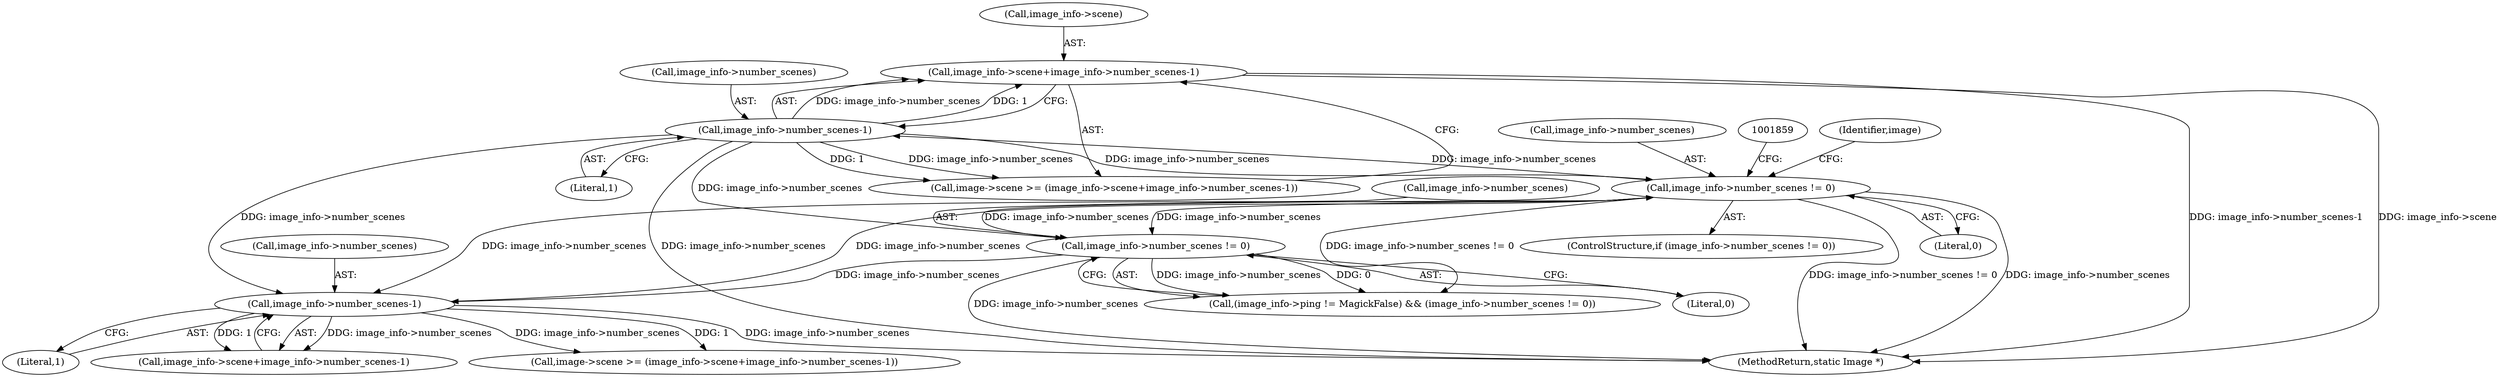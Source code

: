 digraph "0_ImageMagick_73fb0aac5b958521e1511e179ecc0ad49f70ebaf@pointer" {
"1001848" [label="(Call,image_info->scene+image_info->number_scenes-1)"];
"1001852" [label="(Call,image_info->number_scenes-1)"];
"1001838" [label="(Call,image_info->number_scenes != 0)"];
"1000579" [label="(Call,image_info->number_scenes-1)"];
"1000565" [label="(Call,image_info->number_scenes != 0)"];
"1000583" [label="(Literal,1)"];
"1001838" [label="(Call,image_info->number_scenes != 0)"];
"1000569" [label="(Literal,0)"];
"1000575" [label="(Call,image_info->scene+image_info->number_scenes-1)"];
"1000559" [label="(Call,(image_info->ping != MagickFalse) && (image_info->number_scenes != 0))"];
"1000566" [label="(Call,image_info->number_scenes)"];
"1001936" [label="(MethodReturn,static Image *)"];
"1001846" [label="(Identifier,image)"];
"1001839" [label="(Call,image_info->number_scenes)"];
"1001844" [label="(Call,image->scene >= (image_info->scene+image_info->number_scenes-1))"];
"1001856" [label="(Literal,1)"];
"1000571" [label="(Call,image->scene >= (image_info->scene+image_info->number_scenes-1))"];
"1000579" [label="(Call,image_info->number_scenes-1)"];
"1001848" [label="(Call,image_info->scene+image_info->number_scenes-1)"];
"1000580" [label="(Call,image_info->number_scenes)"];
"1001837" [label="(ControlStructure,if (image_info->number_scenes != 0))"];
"1001842" [label="(Literal,0)"];
"1001849" [label="(Call,image_info->scene)"];
"1001853" [label="(Call,image_info->number_scenes)"];
"1000565" [label="(Call,image_info->number_scenes != 0)"];
"1001852" [label="(Call,image_info->number_scenes-1)"];
"1001848" -> "1001844"  [label="AST: "];
"1001848" -> "1001852"  [label="CFG: "];
"1001849" -> "1001848"  [label="AST: "];
"1001852" -> "1001848"  [label="AST: "];
"1001844" -> "1001848"  [label="CFG: "];
"1001848" -> "1001936"  [label="DDG: image_info->number_scenes-1"];
"1001848" -> "1001936"  [label="DDG: image_info->scene"];
"1001852" -> "1001848"  [label="DDG: image_info->number_scenes"];
"1001852" -> "1001848"  [label="DDG: 1"];
"1001852" -> "1001856"  [label="CFG: "];
"1001853" -> "1001852"  [label="AST: "];
"1001856" -> "1001852"  [label="AST: "];
"1001852" -> "1001936"  [label="DDG: image_info->number_scenes"];
"1001852" -> "1000565"  [label="DDG: image_info->number_scenes"];
"1001852" -> "1000579"  [label="DDG: image_info->number_scenes"];
"1001852" -> "1001838"  [label="DDG: image_info->number_scenes"];
"1001852" -> "1001844"  [label="DDG: image_info->number_scenes"];
"1001852" -> "1001844"  [label="DDG: 1"];
"1001838" -> "1001852"  [label="DDG: image_info->number_scenes"];
"1001838" -> "1001837"  [label="AST: "];
"1001838" -> "1001842"  [label="CFG: "];
"1001839" -> "1001838"  [label="AST: "];
"1001842" -> "1001838"  [label="AST: "];
"1001846" -> "1001838"  [label="CFG: "];
"1001859" -> "1001838"  [label="CFG: "];
"1001838" -> "1001936"  [label="DDG: image_info->number_scenes"];
"1001838" -> "1001936"  [label="DDG: image_info->number_scenes != 0"];
"1001838" -> "1000559"  [label="DDG: image_info->number_scenes != 0"];
"1001838" -> "1000565"  [label="DDG: image_info->number_scenes"];
"1001838" -> "1000579"  [label="DDG: image_info->number_scenes"];
"1000579" -> "1001838"  [label="DDG: image_info->number_scenes"];
"1000565" -> "1001838"  [label="DDG: image_info->number_scenes"];
"1000579" -> "1000575"  [label="AST: "];
"1000579" -> "1000583"  [label="CFG: "];
"1000580" -> "1000579"  [label="AST: "];
"1000583" -> "1000579"  [label="AST: "];
"1000575" -> "1000579"  [label="CFG: "];
"1000579" -> "1001936"  [label="DDG: image_info->number_scenes"];
"1000579" -> "1000571"  [label="DDG: image_info->number_scenes"];
"1000579" -> "1000571"  [label="DDG: 1"];
"1000579" -> "1000575"  [label="DDG: image_info->number_scenes"];
"1000579" -> "1000575"  [label="DDG: 1"];
"1000565" -> "1000579"  [label="DDG: image_info->number_scenes"];
"1000565" -> "1000559"  [label="AST: "];
"1000565" -> "1000569"  [label="CFG: "];
"1000566" -> "1000565"  [label="AST: "];
"1000569" -> "1000565"  [label="AST: "];
"1000559" -> "1000565"  [label="CFG: "];
"1000565" -> "1001936"  [label="DDG: image_info->number_scenes"];
"1000565" -> "1000559"  [label="DDG: image_info->number_scenes"];
"1000565" -> "1000559"  [label="DDG: 0"];
}
